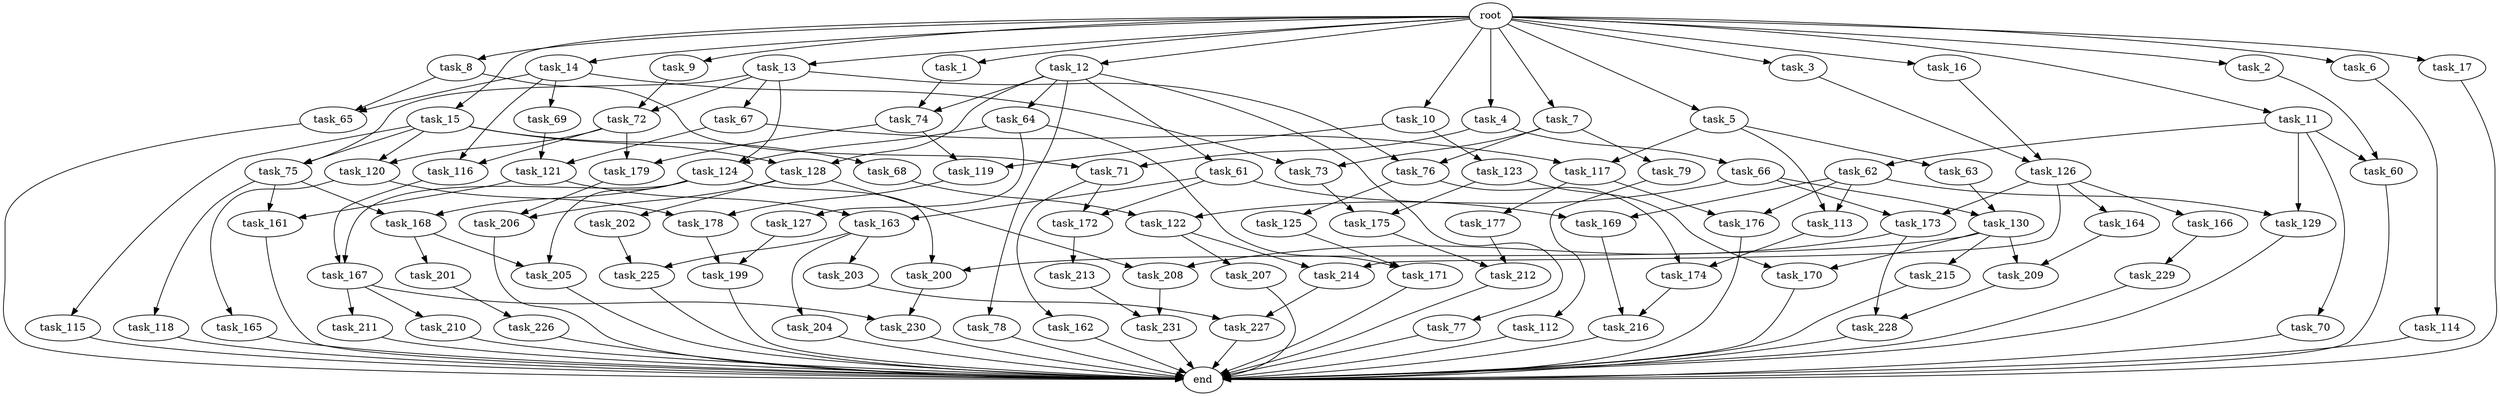 digraph G {
  task_116 [size="936302870528.000000"];
  task_163 [size="455266533376.000000"];
  task_15 [size="1024.000000"];
  task_212 [size="730144440320.000000"];
  task_169 [size="111669149696.000000"];
  task_207 [size="214748364800.000000"];
  task_168 [size="1554778161152.000000"];
  task_161 [size="1116691496960.000000"];
  end [size="0.000000"];
  task_7 [size="1024.000000"];
  task_128 [size="730144440320.000000"];
  task_119 [size="1116691496960.000000"];
  task_166 [size="214748364800.000000"];
  task_79 [size="549755813888.000000"];
  task_75 [size="523986010112.000000"];
  task_214 [size="429496729600.000000"];
  task_176 [size="386547056640.000000"];
  task_204 [size="77309411328.000000"];
  task_117 [size="584115552256.000000"];
  task_9 [size="1024.000000"];
  task_199 [size="996432412672.000000"];
  task_202 [size="420906795008.000000"];
  task_211 [size="549755813888.000000"];
  task_216 [size="764504178688.000000"];
  task_112 [size="420906795008.000000"];
  task_229 [size="77309411328.000000"];
  task_164 [size="214748364800.000000"];
  task_130 [size="730144440320.000000"];
  task_73 [size="627065225216.000000"];
  task_172 [size="893353197568.000000"];
  task_77 [size="420906795008.000000"];
  task_227 [size="618475290624.000000"];
  task_65 [size="627065225216.000000"];
  task_118 [size="695784701952.000000"];
  task_63 [size="34359738368.000000"];
  task_68 [size="309237645312.000000"];
  task_115 [size="309237645312.000000"];
  task_206 [size="498216206336.000000"];
  task_61 [size="420906795008.000000"];
  task_64 [size="420906795008.000000"];
  task_231 [size="893353197568.000000"];
  task_11 [size="1024.000000"];
  task_167 [size="996432412672.000000"];
  task_125 [size="34359738368.000000"];
  task_1 [size="1024.000000"];
  task_78 [size="420906795008.000000"];
  task_210 [size="549755813888.000000"];
  task_201 [size="309237645312.000000"];
  task_177 [size="309237645312.000000"];
  task_69 [size="77309411328.000000"];
  task_225 [size="498216206336.000000"];
  task_171 [size="1073741824000.000000"];
  task_162 [size="858993459200.000000"];
  task_230 [size="970662608896.000000"];
  task_123 [size="420906795008.000000"];
  task_175 [size="970662608896.000000"];
  task_62 [size="858993459200.000000"];
  task_66 [size="420906795008.000000"];
  task_205 [size="1168231104512.000000"];
  task_127 [size="214748364800.000000"];
  task_213 [size="77309411328.000000"];
  task_173 [size="635655159808.000000"];
  task_226 [size="549755813888.000000"];
  task_3 [size="1024.000000"];
  task_121 [size="1408749273088.000000"];
  task_129 [size="936302870528.000000"];
  task_4 [size="1024.000000"];
  task_60 [size="1279900254208.000000"];
  task_10 [size="1024.000000"];
  task_70 [size="858993459200.000000"];
  task_71 [size="970662608896.000000"];
  task_67 [size="214748364800.000000"];
  task_14 [size="1024.000000"];
  task_12 [size="1024.000000"];
  task_13 [size="1024.000000"];
  task_174 [size="584115552256.000000"];
  task_126 [size="249108103168.000000"];
  task_114 [size="695784701952.000000"];
  task_203 [size="77309411328.000000"];
  task_6 [size="1024.000000"];
  task_113 [size="111669149696.000000"];
  task_124 [size="429496729600.000000"];
  task_2 [size="1024.000000"];
  task_209 [size="584115552256.000000"];
  task_178 [size="764504178688.000000"];
  task_72 [size="292057776128.000000"];
  task_74 [size="558345748480.000000"];
  task_170 [size="455266533376.000000"];
  task_17 [size="1024.000000"];
  task_76 [size="764504178688.000000"];
  task_165 [size="214748364800.000000"];
  task_120 [size="1168231104512.000000"];
  task_200 [size="893353197568.000000"];
  root [size="0.000000"];
  task_228 [size="1279900254208.000000"];
  task_8 [size="1024.000000"];
  task_16 [size="1024.000000"];
  task_179 [size="1554778161152.000000"];
  task_5 [size="1024.000000"];
  task_215 [size="34359738368.000000"];
  task_122 [size="455266533376.000000"];
  task_208 [size="841813590016.000000"];

  task_116 -> task_167 [size="134217728.000000"];
  task_163 -> task_225 [size="75497472.000000"];
  task_163 -> task_204 [size="75497472.000000"];
  task_163 -> task_203 [size="75497472.000000"];
  task_15 -> task_75 [size="301989888.000000"];
  task_15 -> task_120 [size="301989888.000000"];
  task_15 -> task_68 [size="301989888.000000"];
  task_15 -> task_128 [size="301989888.000000"];
  task_15 -> task_115 [size="301989888.000000"];
  task_212 -> end [size="1.000000"];
  task_169 -> task_216 [size="209715200.000000"];
  task_207 -> end [size="1.000000"];
  task_168 -> task_201 [size="301989888.000000"];
  task_168 -> task_205 [size="301989888.000000"];
  task_161 -> end [size="1.000000"];
  task_7 -> task_73 [size="536870912.000000"];
  task_7 -> task_76 [size="536870912.000000"];
  task_7 -> task_79 [size="536870912.000000"];
  task_128 -> task_206 [size="411041792.000000"];
  task_128 -> task_202 [size="411041792.000000"];
  task_128 -> task_208 [size="411041792.000000"];
  task_119 -> task_178 [size="536870912.000000"];
  task_166 -> task_229 [size="75497472.000000"];
  task_79 -> task_112 [size="411041792.000000"];
  task_75 -> task_118 [size="679477248.000000"];
  task_75 -> task_161 [size="679477248.000000"];
  task_75 -> task_168 [size="679477248.000000"];
  task_214 -> task_227 [size="301989888.000000"];
  task_176 -> end [size="1.000000"];
  task_204 -> end [size="1.000000"];
  task_117 -> task_176 [size="301989888.000000"];
  task_117 -> task_177 [size="301989888.000000"];
  task_9 -> task_72 [size="75497472.000000"];
  task_199 -> end [size="1.000000"];
  task_202 -> task_225 [size="411041792.000000"];
  task_211 -> end [size="1.000000"];
  task_216 -> end [size="1.000000"];
  task_112 -> end [size="1.000000"];
  task_229 -> end [size="1.000000"];
  task_164 -> task_209 [size="536870912.000000"];
  task_130 -> task_170 [size="33554432.000000"];
  task_130 -> task_200 [size="33554432.000000"];
  task_130 -> task_215 [size="33554432.000000"];
  task_130 -> task_209 [size="33554432.000000"];
  task_73 -> task_175 [size="536870912.000000"];
  task_172 -> task_213 [size="75497472.000000"];
  task_77 -> end [size="1.000000"];
  task_227 -> end [size="1.000000"];
  task_65 -> end [size="1.000000"];
  task_118 -> end [size="1.000000"];
  task_63 -> task_130 [size="301989888.000000"];
  task_68 -> task_122 [size="33554432.000000"];
  task_115 -> end [size="1.000000"];
  task_206 -> end [size="1.000000"];
  task_61 -> task_163 [size="33554432.000000"];
  task_61 -> task_169 [size="33554432.000000"];
  task_61 -> task_172 [size="33554432.000000"];
  task_64 -> task_171 [size="209715200.000000"];
  task_64 -> task_124 [size="209715200.000000"];
  task_64 -> task_127 [size="209715200.000000"];
  task_231 -> end [size="1.000000"];
  task_11 -> task_60 [size="838860800.000000"];
  task_11 -> task_70 [size="838860800.000000"];
  task_11 -> task_129 [size="838860800.000000"];
  task_11 -> task_62 [size="838860800.000000"];
  task_167 -> task_210 [size="536870912.000000"];
  task_167 -> task_230 [size="536870912.000000"];
  task_167 -> task_211 [size="536870912.000000"];
  task_125 -> task_171 [size="838860800.000000"];
  task_1 -> task_74 [size="134217728.000000"];
  task_78 -> end [size="1.000000"];
  task_210 -> end [size="1.000000"];
  task_201 -> task_226 [size="536870912.000000"];
  task_177 -> task_212 [size="301989888.000000"];
  task_69 -> task_121 [size="838860800.000000"];
  task_225 -> end [size="1.000000"];
  task_171 -> end [size="1.000000"];
  task_162 -> end [size="1.000000"];
  task_230 -> end [size="1.000000"];
  task_123 -> task_170 [size="411041792.000000"];
  task_123 -> task_175 [size="411041792.000000"];
  task_175 -> task_212 [size="411041792.000000"];
  task_62 -> task_176 [size="75497472.000000"];
  task_62 -> task_169 [size="75497472.000000"];
  task_62 -> task_113 [size="75497472.000000"];
  task_62 -> task_129 [size="75497472.000000"];
  task_66 -> task_173 [size="411041792.000000"];
  task_66 -> task_130 [size="411041792.000000"];
  task_66 -> task_122 [size="411041792.000000"];
  task_205 -> end [size="1.000000"];
  task_127 -> task_199 [size="838860800.000000"];
  task_213 -> task_231 [size="33554432.000000"];
  task_173 -> task_208 [size="411041792.000000"];
  task_173 -> task_228 [size="411041792.000000"];
  task_226 -> end [size="1.000000"];
  task_3 -> task_126 [size="33554432.000000"];
  task_121 -> task_161 [size="411041792.000000"];
  task_121 -> task_163 [size="411041792.000000"];
  task_129 -> end [size="1.000000"];
  task_4 -> task_66 [size="411041792.000000"];
  task_4 -> task_71 [size="411041792.000000"];
  task_60 -> end [size="1.000000"];
  task_10 -> task_119 [size="411041792.000000"];
  task_10 -> task_123 [size="411041792.000000"];
  task_70 -> end [size="1.000000"];
  task_71 -> task_162 [size="838860800.000000"];
  task_71 -> task_172 [size="838860800.000000"];
  task_67 -> task_117 [size="536870912.000000"];
  task_67 -> task_121 [size="536870912.000000"];
  task_14 -> task_65 [size="75497472.000000"];
  task_14 -> task_116 [size="75497472.000000"];
  task_14 -> task_73 [size="75497472.000000"];
  task_14 -> task_69 [size="75497472.000000"];
  task_12 -> task_78 [size="411041792.000000"];
  task_12 -> task_61 [size="411041792.000000"];
  task_12 -> task_74 [size="411041792.000000"];
  task_12 -> task_128 [size="411041792.000000"];
  task_12 -> task_77 [size="411041792.000000"];
  task_12 -> task_64 [size="411041792.000000"];
  task_13 -> task_75 [size="209715200.000000"];
  task_13 -> task_67 [size="209715200.000000"];
  task_13 -> task_124 [size="209715200.000000"];
  task_13 -> task_76 [size="209715200.000000"];
  task_13 -> task_72 [size="209715200.000000"];
  task_174 -> task_216 [size="536870912.000000"];
  task_126 -> task_164 [size="209715200.000000"];
  task_126 -> task_166 [size="209715200.000000"];
  task_126 -> task_173 [size="209715200.000000"];
  task_126 -> task_214 [size="209715200.000000"];
  task_114 -> end [size="1.000000"];
  task_203 -> task_227 [size="301989888.000000"];
  task_6 -> task_114 [size="679477248.000000"];
  task_113 -> task_174 [size="536870912.000000"];
  task_124 -> task_200 [size="838860800.000000"];
  task_124 -> task_167 [size="838860800.000000"];
  task_124 -> task_168 [size="838860800.000000"];
  task_124 -> task_205 [size="838860800.000000"];
  task_2 -> task_60 [size="411041792.000000"];
  task_209 -> task_228 [size="838860800.000000"];
  task_178 -> task_199 [size="134217728.000000"];
  task_72 -> task_120 [size="838860800.000000"];
  task_72 -> task_116 [size="838860800.000000"];
  task_72 -> task_179 [size="838860800.000000"];
  task_74 -> task_119 [size="679477248.000000"];
  task_74 -> task_179 [size="679477248.000000"];
  task_170 -> end [size="1.000000"];
  task_17 -> end [size="1.000000"];
  task_76 -> task_174 [size="33554432.000000"];
  task_76 -> task_125 [size="33554432.000000"];
  task_165 -> end [size="1.000000"];
  task_120 -> task_178 [size="209715200.000000"];
  task_120 -> task_165 [size="209715200.000000"];
  task_200 -> task_230 [size="411041792.000000"];
  root -> task_13 [size="1.000000"];
  root -> task_17 [size="1.000000"];
  root -> task_3 [size="1.000000"];
  root -> task_4 [size="1.000000"];
  root -> task_11 [size="1.000000"];
  root -> task_15 [size="1.000000"];
  root -> task_10 [size="1.000000"];
  root -> task_6 [size="1.000000"];
  root -> task_9 [size="1.000000"];
  root -> task_8 [size="1.000000"];
  root -> task_2 [size="1.000000"];
  root -> task_1 [size="1.000000"];
  root -> task_5 [size="1.000000"];
  root -> task_7 [size="1.000000"];
  root -> task_16 [size="1.000000"];
  root -> task_14 [size="1.000000"];
  root -> task_12 [size="1.000000"];
  task_228 -> end [size="1.000000"];
  task_8 -> task_65 [size="536870912.000000"];
  task_8 -> task_71 [size="536870912.000000"];
  task_16 -> task_126 [size="209715200.000000"];
  task_179 -> task_206 [size="75497472.000000"];
  task_5 -> task_63 [size="33554432.000000"];
  task_5 -> task_117 [size="33554432.000000"];
  task_5 -> task_113 [size="33554432.000000"];
  task_215 -> end [size="1.000000"];
  task_122 -> task_214 [size="209715200.000000"];
  task_122 -> task_207 [size="209715200.000000"];
  task_208 -> task_231 [size="838860800.000000"];
}
